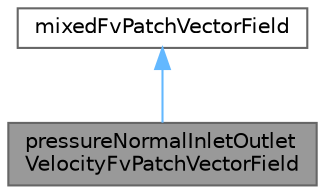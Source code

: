 digraph "pressureNormalInletOutletVelocityFvPatchVectorField"
{
 // LATEX_PDF_SIZE
  bgcolor="transparent";
  edge [fontname=Helvetica,fontsize=10,labelfontname=Helvetica,labelfontsize=10];
  node [fontname=Helvetica,fontsize=10,shape=box,height=0.2,width=0.4];
  Node1 [id="Node000001",label="pressureNormalInletOutlet\lVelocityFvPatchVectorField",height=0.2,width=0.4,color="gray40", fillcolor="grey60", style="filled", fontcolor="black",tooltip="This velocity inlet/outlet boundary condition is applied to patches where the pressure is specified...."];
  Node2 -> Node1 [id="edge1_Node000001_Node000002",dir="back",color="steelblue1",style="solid",tooltip=" "];
  Node2 [id="Node000002",label="mixedFvPatchVectorField",height=0.2,width=0.4,color="gray40", fillcolor="white", style="filled",tooltip=" "];
}
